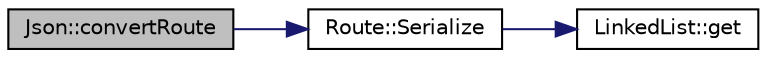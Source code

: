 digraph "Json::convertRoute"
{
 // LATEX_PDF_SIZE
  edge [fontname="Helvetica",fontsize="10",labelfontname="Helvetica",labelfontsize="10"];
  node [fontname="Helvetica",fontsize="10",shape=record];
  rankdir="LR";
  Node1 [label="Json::convertRoute",height=0.2,width=0.4,color="black", fillcolor="grey75", style="filled", fontcolor="black",tooltip="Convert from Route.h to string."];
  Node1 -> Node2 [color="midnightblue",fontsize="10",style="solid",fontname="Helvetica"];
  Node2 [label="Route::Serialize",height=0.2,width=0.4,color="black", fillcolor="white", style="filled",URL="$class_route.html#a5054223e6e5498b7fe1d8f9ebd4248ee",tooltip="Method for loading the object's information into a json."];
  Node2 -> Node3 [color="midnightblue",fontsize="10",style="solid",fontname="Helvetica"];
  Node3 [label="LinkedList::get",height=0.2,width=0.4,color="black", fillcolor="white", style="filled",URL="$class_linked_list.html#a76d26f9fc7b344dc1d5bb81b853ae96e",tooltip=" "];
}
